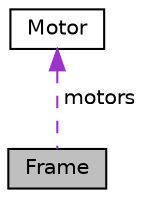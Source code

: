 digraph "Frame"
{
 // INTERACTIVE_SVG=YES
  edge [fontname="Helvetica",fontsize="10",labelfontname="Helvetica",labelfontsize="10"];
  node [fontname="Helvetica",fontsize="10",shape=record];
  Node1 [label="Frame",height=0.2,width=0.4,color="black", fillcolor="grey75", style="filled" fontcolor="black"];
  Node2 -> Node1 [dir="back",color="darkorchid3",fontsize="10",style="dashed",label=" motors" ,fontname="Helvetica"];
  Node2 [label="Motor",height=0.2,width=0.4,color="black", fillcolor="white", style="filled",URL="$classMotor.html",tooltip="-*- tab-width: 4; Mode: C++; c-basic-offset: 4; indent-tabs-mode: nil -*- "];
}
